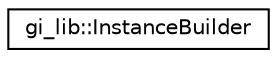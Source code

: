 digraph "Graphical Class Hierarchy"
{
  edge [fontname="Helvetica",fontsize="10",labelfontname="Helvetica",labelfontsize="10"];
  node [fontname="Helvetica",fontsize="10",shape=record];
  rankdir="LR";
  Node1 [label="gi_lib::InstanceBuilder",height=0.2,width=0.4,color="black", fillcolor="white", style="filled",URL="$classgi__lib_1_1_instance_builder.html",tooltip="Class used to build class instances from metadata programmatically. Only one argument constructor are..."];
}
